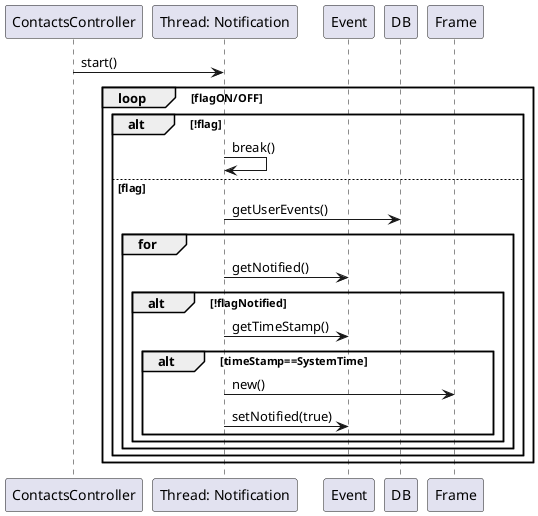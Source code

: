 @startuml doc-files/crm_01_01_notification.png

    participant "ContactsController" as ctrl
    participant "Thread: Notification" as thread
    participant "Event" as event
    participant "DB" as db


    ctrl -> thread : start()

    loop flagON/OFF
        alt !flag
        
        thread -> thread : break()
    
        else flag

        thread -> db : getUserEvents()
        group for
            thread -> event : getNotified()
            alt !flagNotified
                
            thread -> event : getTimeStamp()
            alt timeStamp==SystemTime
                
                participant "Frame" as joption
                thread -> joption : new()
                thread -> event : setNotified(true)
            end
            end
        end
        
        end
    end



@enduml